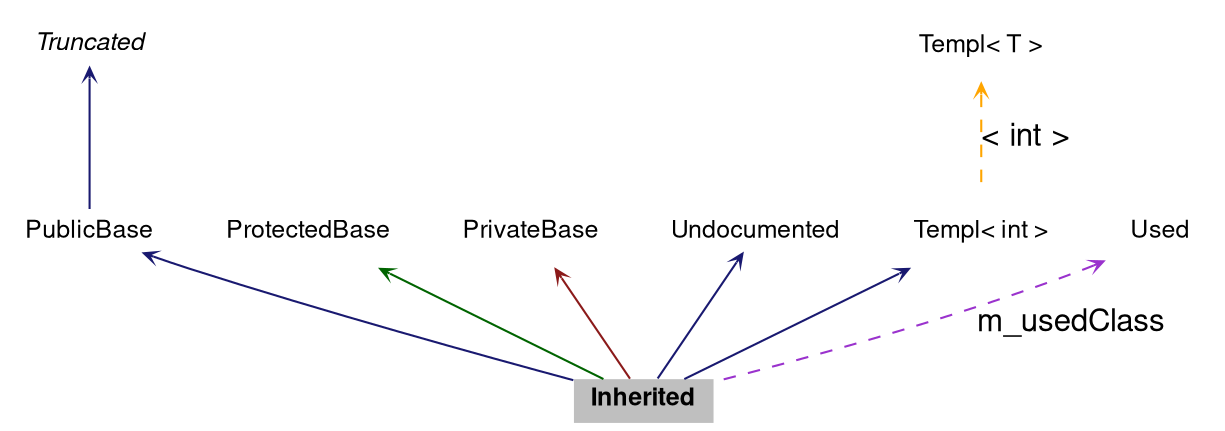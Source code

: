 digraph "Graph Legend"
{
 // LATEX_PDF_SIZE
  bgcolor="transparent";
  edge [fontname="Helvetica,Arial,sans-serif",fontsize=15,labelfontsize=15 arrowhead=open arrowtail=open arrowsize=0.5];
  node [fontname="Helvetica,Arial,sans-serif",fontsize=15,fontsize=12 shape=plaintext];
  Node9 [label=<<b>Inherited</b>>,height=0.2,width=0.4,color="black", fillcolor="grey75", style="filled", fontcolor="black",tooltip=" "];
  Node10 -> Node9 [dir="back",color="midnightblue",style="solid"];
  Node10 [label="PublicBase",height=0.2,width=0.4,color="black",URL="url.html",tooltip=" "];
  Node11 -> Node10 [dir="back",color="midnightblue",style="solid"];
  Node11 [label=<<i>Truncated</i>>,height=0.2,width=0.4,color="red",URL="url.html",tooltip=" "];
  Node13 -> Node9 [dir="back",color="darkgreen",style="solid"];
  Node13 [label="ProtectedBase",color="black"];
  Node14 -> Node9 [dir="back",color="firebrick4",style="solid"];
  Node14 [label="PrivateBase",color="black"];
  Node15 -> Node9 [dir="back",color="midnightblue",style="solid"];
  Node15 [label="Undocumented",height=0.2,width=0.4,color="grey75",tooltip=" "];
  Node16 -> Node9 [dir="back",color="midnightblue",style="solid"];
  Node16 [label="Templ\< int \>",color="black"];
  Node17 -> Node16 [dir="back",color="orange",style="dashed",label="< int >",];
  Node17 [label="Templ\< T \>",color="black"];
  Node18 -> Node9 [dir="back",color="darkorchid3",style="dashed",label="m_usedClass",];
  Node18 [label="Used",color="black"];
}
